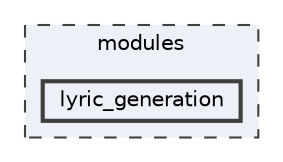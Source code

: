 digraph "lyric_generation"
{
 // LATEX_PDF_SIZE
  bgcolor="transparent";
  edge [fontname=Helvetica,fontsize=10,labelfontname=Helvetica,labelfontsize=10];
  node [fontname=Helvetica,fontsize=10,shape=box,height=0.2,width=0.4];
  compound=true
  subgraph clusterdir_e05d7e2b1ecd646af5bb94391405f3b5 {
    graph [ bgcolor="#edf1f7", pencolor="grey25", label="modules", fontname=Helvetica,fontsize=10 style="filled,dashed", URL="dir_e05d7e2b1ecd646af5bb94391405f3b5.html",tooltip=""]
  dir_c6d7185e48686c7c432d7be1983bc64d [label="lyric_generation", fillcolor="#edf1f7", color="grey25", style="filled,bold", URL="dir_c6d7185e48686c7c432d7be1983bc64d.html",tooltip=""];
  }
}

